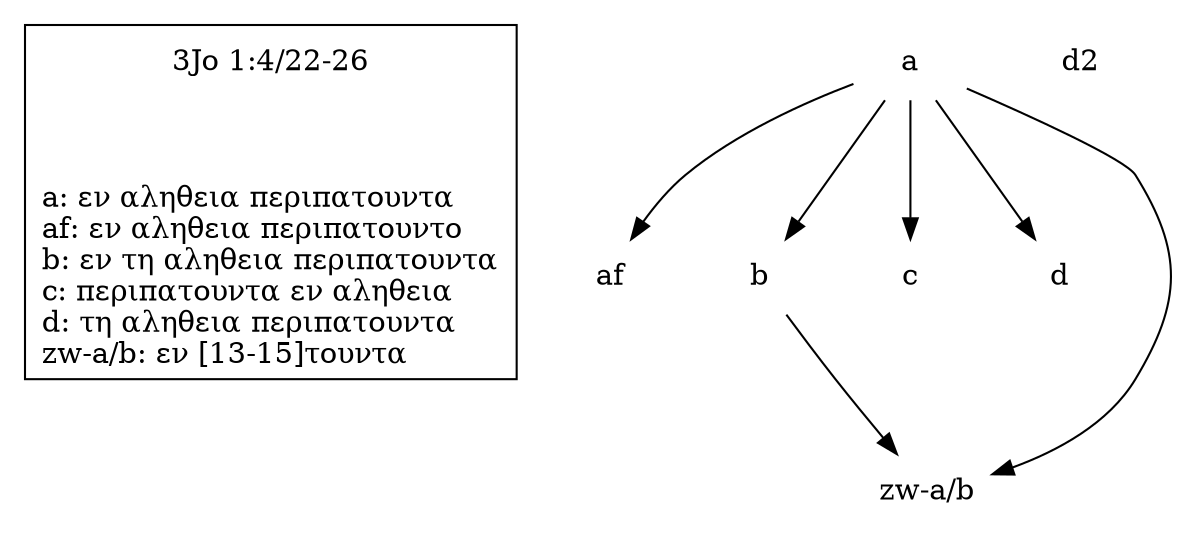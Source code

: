 digraph local_stemma {
	margin=0;
	subgraph cluster_legend {
		passage [shape=plaintext, label="3Jo 1:4/22-26"]
		readings [shape=plaintext, label="a: εν αληθεια περιπατουντα\laf: εν αληθεια περιπατουντο\lb: εν τη αληθεια περιπατουντα\lc: περιπατουντα εν αληθεια\ld: τη αληθεια περιπατουντα\lzw-a/b: εν [13-15]τουντα\l"];
		passage -> readings[style=invis];
	}
	subgraph cluster_stemma {
		style=invis;
		node [shape=plaintext];
		0 [label="d2"];
		1 [label="a"];
		2 [label="af"];
		3 [label="b"];
		4 [label="c"];
		5 [label="d"];
		6 [label="zw-a/b"];
		1 -> 2[style=solid];
		1 -> 3[style=solid];
		1 -> 4[style=solid];
		1 -> 5[style=solid];
		1 -> 6[style=solid];
		3 -> 6[style=solid];
	}
}

